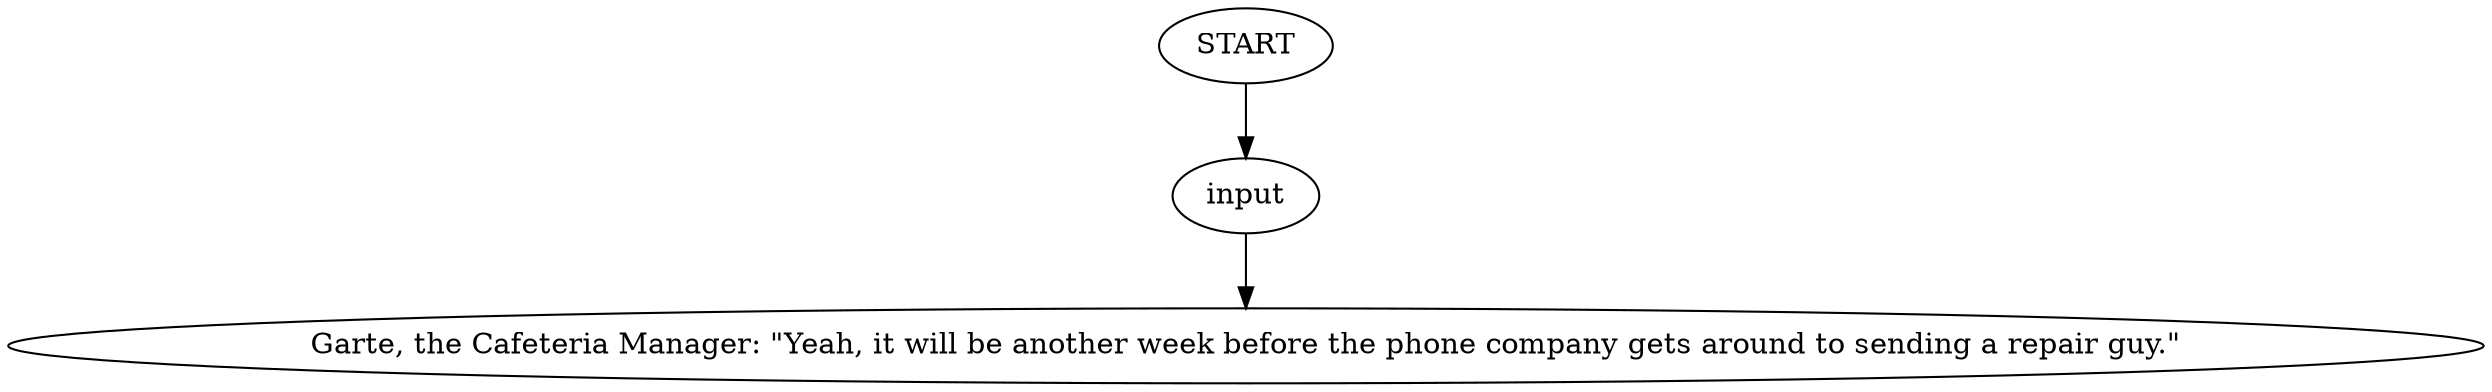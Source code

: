 # WHIRLING F1 / GARTE barks
# Garte says the phone is disconnected.
# ==================================================
digraph G {
	  0 [label="START"];
	  1 [label="input"];
	  3 [label="Garte, the Cafeteria Manager: \"Yeah, it will be another week before the phone company gets around to sending a repair guy.\""];
	  0 -> 1
	  1 -> 3
}

